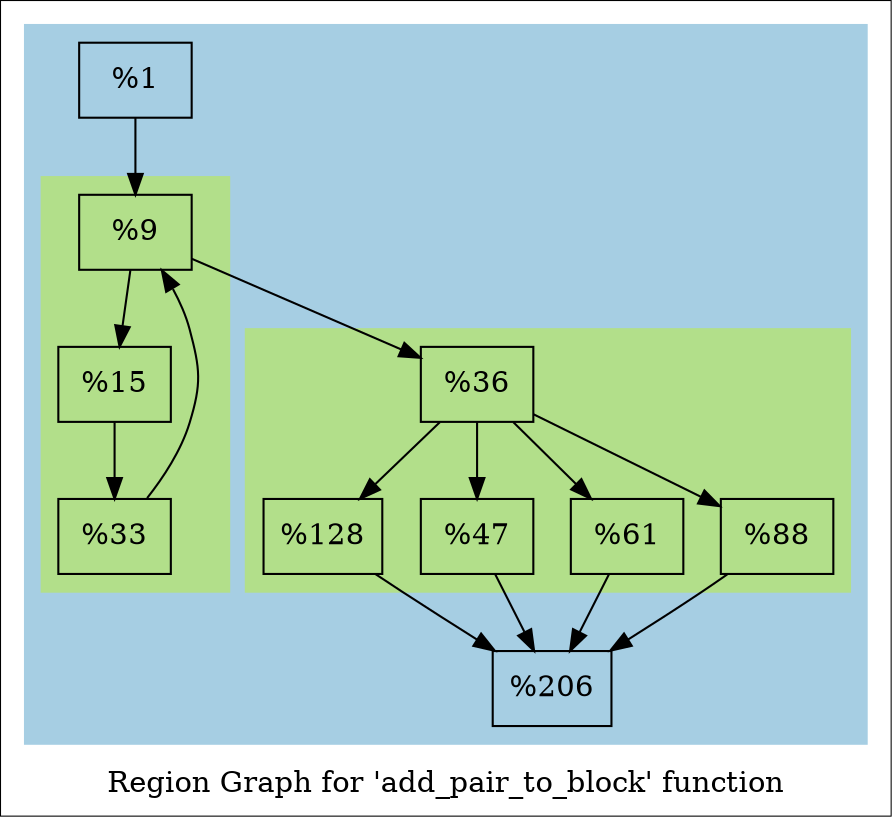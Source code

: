 digraph "Region Graph for 'add_pair_to_block' function" {
	label="Region Graph for 'add_pair_to_block' function";

	Node0x1348ab0 [shape=record,label="{%1}"];
	Node0x1348ab0 -> Node0x13463c0;
	Node0x13463c0 [shape=record,label="{%9}"];
	Node0x13463c0 -> Node0x135b400;
	Node0x13463c0 -> Node0x14477e0;
	Node0x135b400 [shape=record,label="{%15}"];
	Node0x135b400 -> Node0x1381450;
	Node0x1381450 [shape=record,label="{%33}"];
	Node0x1381450 -> Node0x13463c0[constraint=false];
	Node0x14477e0 [shape=record,label="{%36}"];
	Node0x14477e0 -> Node0x1367d70;
	Node0x14477e0 -> Node0x122ee60;
	Node0x14477e0 -> Node0x14386e0;
	Node0x14477e0 -> Node0x1117360;
	Node0x1367d70 [shape=record,label="{%128}"];
	Node0x1367d70 -> Node0x137a630;
	Node0x137a630 [shape=record,label="{%206}"];
	Node0x122ee60 [shape=record,label="{%47}"];
	Node0x122ee60 -> Node0x137a630;
	Node0x14386e0 [shape=record,label="{%61}"];
	Node0x14386e0 -> Node0x137a630;
	Node0x1117360 [shape=record,label="{%88}"];
	Node0x1117360 -> Node0x137a630;
	colorscheme = "paired12"
        subgraph cluster_0x139ee90 {
          label = "";
          style = filled;
          color = 1
          subgraph cluster_0x145b8a0 {
            label = "";
            style = filled;
            color = 3
            Node0x13463c0;
            Node0x135b400;
            Node0x1381450;
          }
          subgraph cluster_0x142a190 {
            label = "";
            style = filled;
            color = 3
            Node0x14477e0;
            Node0x1367d70;
            Node0x122ee60;
            Node0x14386e0;
            Node0x1117360;
          }
          Node0x1348ab0;
          Node0x137a630;
        }
}

